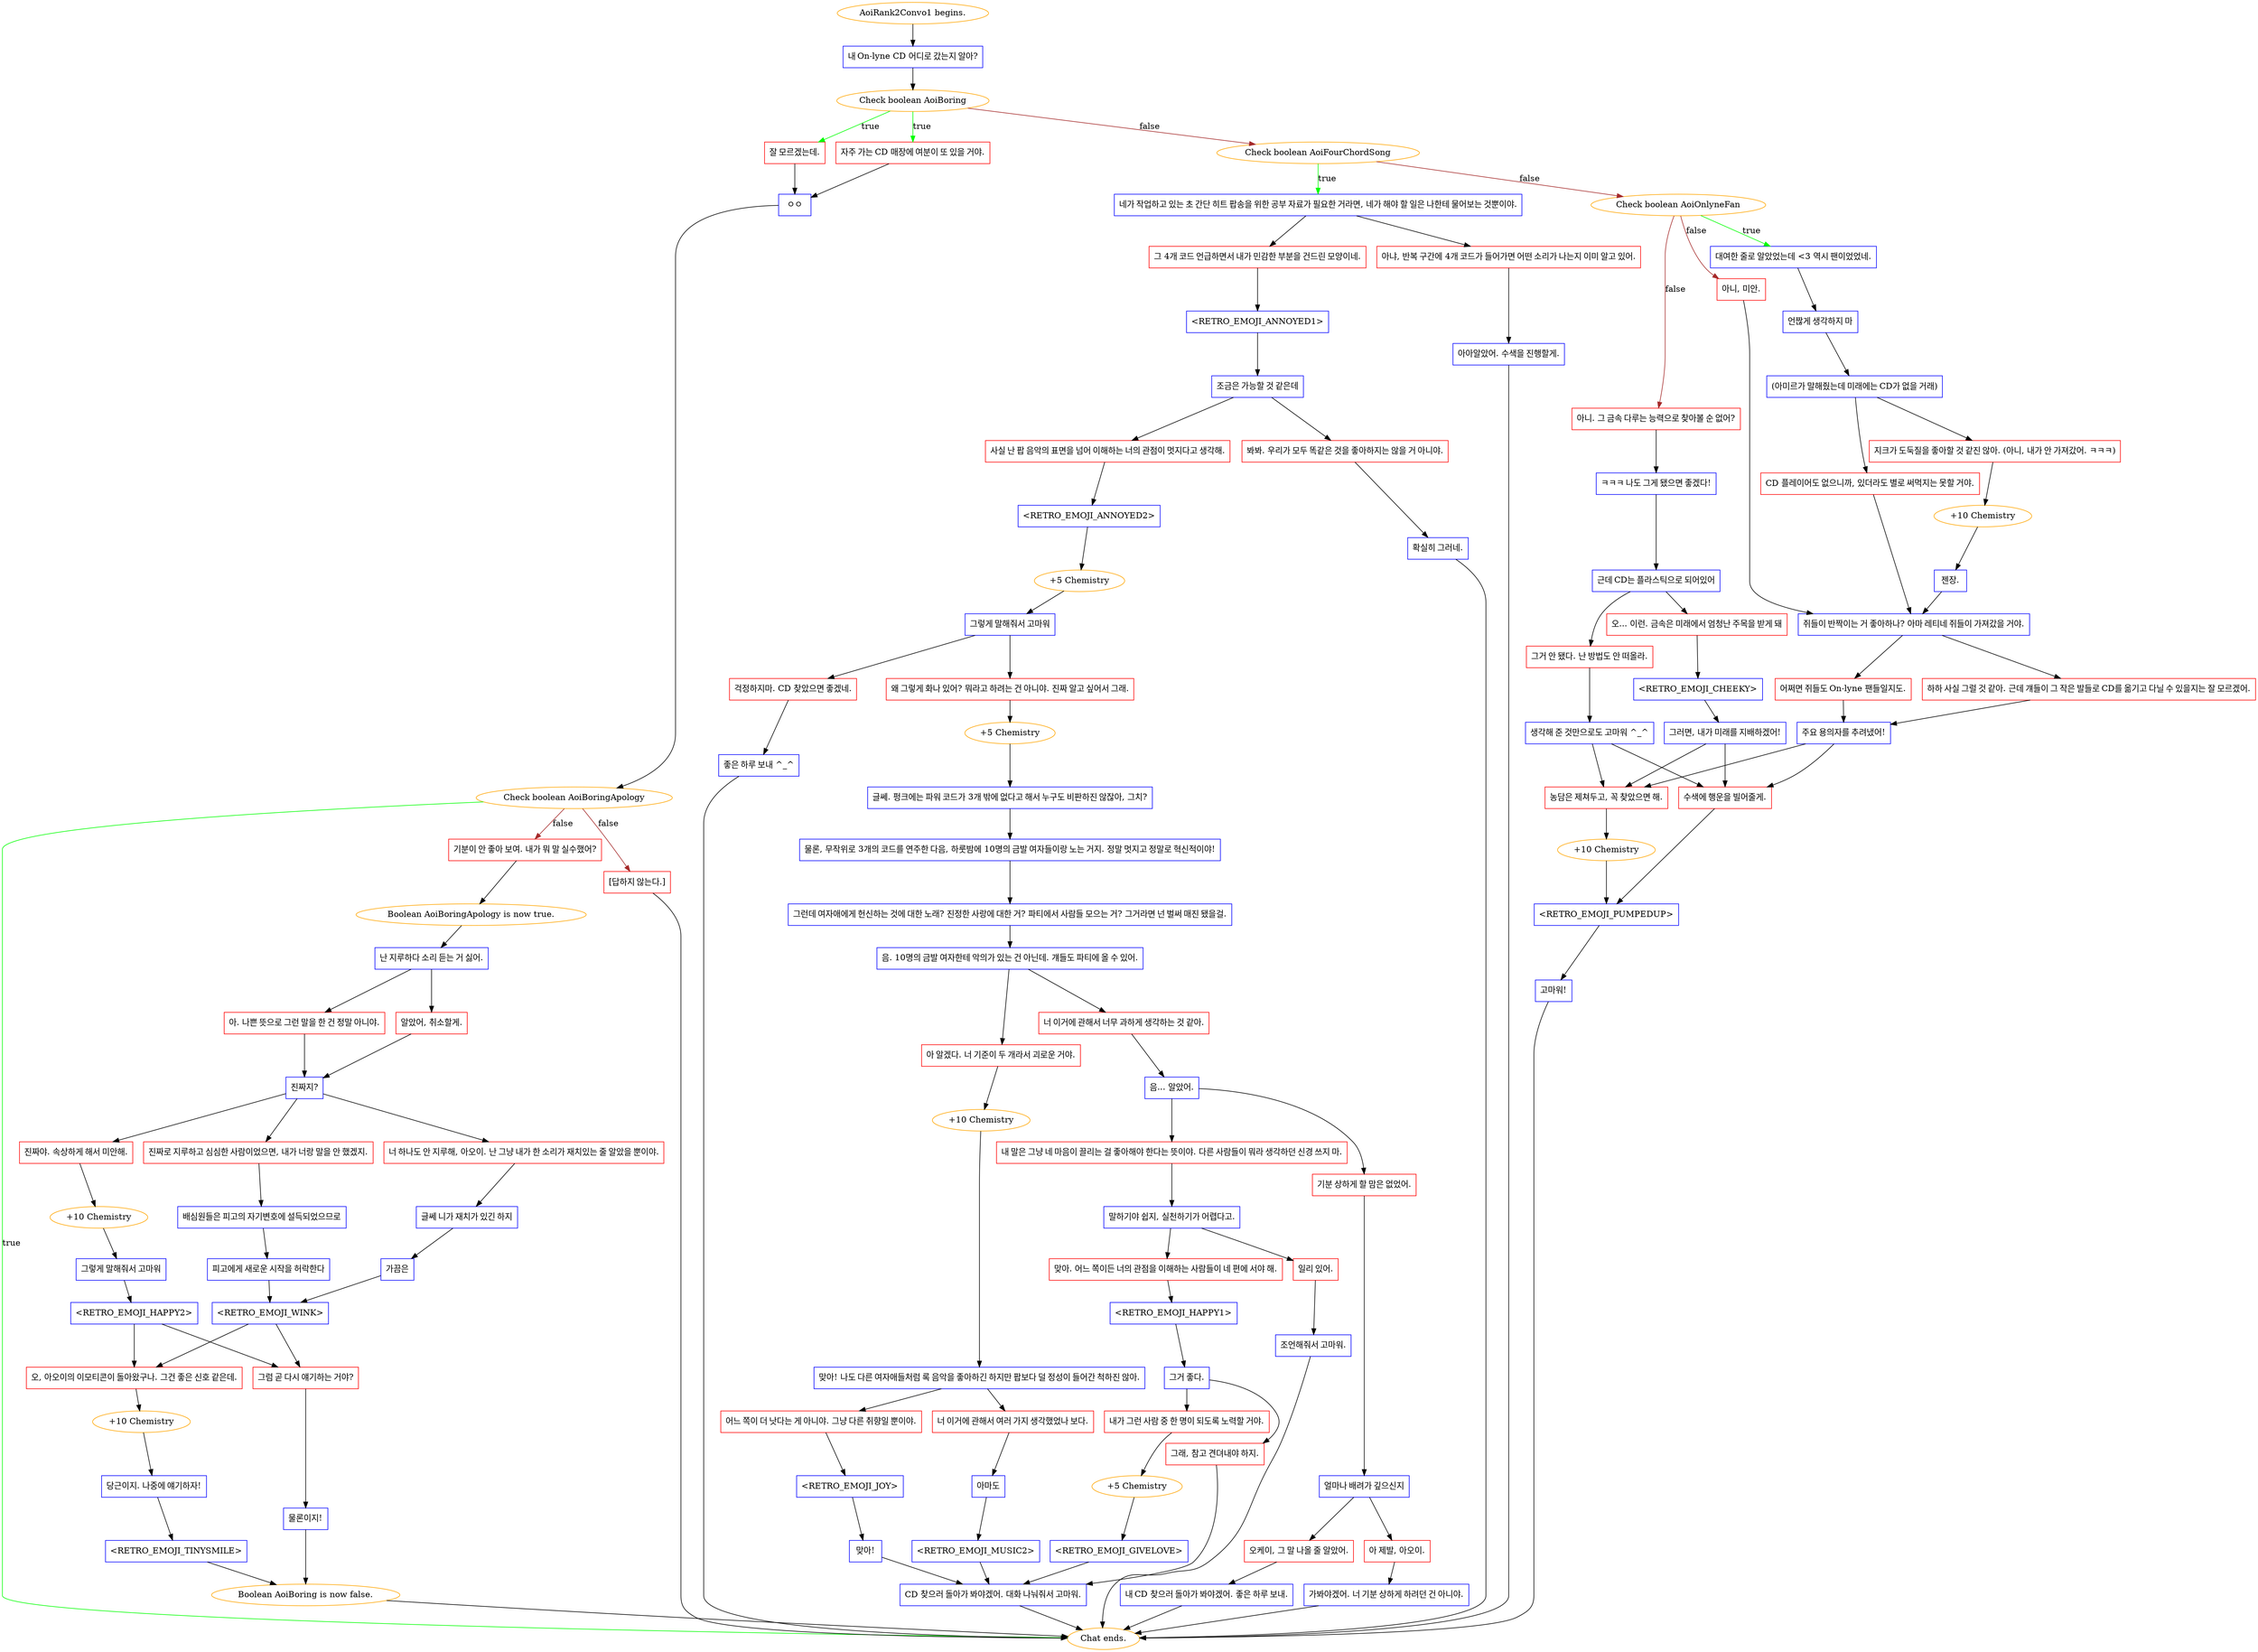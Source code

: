 digraph {
	"AoiRank2Convo1 begins." [color=orange];
		"AoiRank2Convo1 begins." -> j637730351;
	j637730351 [label="내 On-lyne CD 어디로 갔는지 알아?",shape=box,color=blue];
		j637730351 -> j645152137;
	j645152137 [label="Check boolean AoiBoring",color=orange];
		j645152137 -> j3994188982 [label=true,color=green];
		j645152137 -> j149537871 [label=true,color=green];
		j645152137 -> j1227379375 [label=false,color=brown];
	j3994188982 [label="잘 모르겠는데.",shape=box,color=red];
		j3994188982 -> j2068650678;
	j149537871 [label="자주 가는 CD 매장에 여분이 또 있을 거야.",shape=box,color=red];
		j149537871 -> j2068650678;
	j1227379375 [label="Check boolean AoiFourChordSong",color=orange];
		j1227379375 -> j1410370366 [label=true,color=green];
		j1227379375 -> j3702331683 [label=false,color=brown];
	j2068650678 [label="ㅇㅇ",shape=box,color=blue];
		j2068650678 -> j3271738332;
	j1410370366 [label="네가 작업하고 있는 초 간단 히트 팝송을 위한 공부 자료가 필요한 거라면, 네가 해야 할 일은 나한테 물어보는 것뿐이야.",shape=box,color=blue];
		j1410370366 -> j3881854349;
		j1410370366 -> j3580067174;
	j3702331683 [label="Check boolean AoiOnlyneFan",color=orange];
		j3702331683 -> j2035275440 [label=true,color=green];
		j3702331683 -> j420452652 [label=false,color=brown];
		j3702331683 -> j1170359845 [label=false,color=brown];
	j3271738332 [label="Check boolean AoiBoringApology",color=orange];
		j3271738332 -> "Chat ends." [label=true,color=green];
		j3271738332 -> j274278211 [label=false,color=brown];
		j3271738332 -> j283737197 [label=false,color=brown];
	j3881854349 [label="그 4개 코드 언급하면서 내가 민감한 부분을 건드린 모양이네.",shape=box,color=red];
		j3881854349 -> j1308901386;
	j3580067174 [label="아냐, 반복 구간에 4개 코드가 들어가면 어떤 소리가 나는지 이미 알고 있어.",shape=box,color=red];
		j3580067174 -> j1995721697;
	j2035275440 [label="대여한 줄로 알았었는데 <3 역시 팬이었었네.",shape=box,color=blue];
		j2035275440 -> j2916901218;
	j420452652 [label="아니, 미안.",shape=box,color=red];
		j420452652 -> j3695720714;
	j1170359845 [label="아니. 그 금속 다루는 능력으로 찾아볼 순 없어?",shape=box,color=red];
		j1170359845 -> j2794073721;
	"Chat ends." [color=orange];
	j274278211 [label="기분이 안 좋아 보여. 내가 뭐 말 실수했어?",shape=box,color=red];
		j274278211 -> j299081452;
	j283737197 [label="[답하지 않는다.]",shape=box,color=red];
		j283737197 -> "Chat ends.";
	j1308901386 [label="<RETRO_EMOJI_ANNOYED1>",shape=box,color=blue];
		j1308901386 -> j2963051542;
	j1995721697 [label="아아알았어. 수색을 진행할게.",shape=box,color=blue];
		j1995721697 -> "Chat ends.";
	j2916901218 [label="언짢게 생각하지 마",shape=box,color=blue];
		j2916901218 -> j1273763707;
	j3695720714 [label="쥐들이 반짝이는 거 좋아하나? 아마 레티네 쥐들이 가져갔을 거야.",shape=box,color=blue];
		j3695720714 -> j1842485607;
		j3695720714 -> j4177544599;
	j2794073721 [label="ㅋㅋㅋ 나도 그게 됐으면 좋겠다!",shape=box,color=blue];
		j2794073721 -> j824367335;
	j299081452 [label="Boolean AoiBoringApology is now true.",color=orange];
		j299081452 -> j1466649718;
	j2963051542 [label="조금은 가능할 것 같은데",shape=box,color=blue];
		j2963051542 -> j2709728061;
		j2963051542 -> j1787174283;
	j1273763707 [label="(아미르가 말해줬는데 미래에는 CD가 없을 거래)",shape=box,color=blue];
		j1273763707 -> j1018486921;
		j1273763707 -> j472454774;
	j1842485607 [label="어쩌면 쥐들도 On-lyne 팬들일지도.",shape=box,color=red];
		j1842485607 -> j3517307602;
	j4177544599 [label="하하 사실 그럴 것 같아. 근데 걔들이 그 작은 발들로 CD를 옮기고 다닐 수 있을지는 잘 모르겠어.",shape=box,color=red];
		j4177544599 -> j3517307602;
	j824367335 [label="근데 CD는 플라스틱으로 되어있어",shape=box,color=blue];
		j824367335 -> j3068827644;
		j824367335 -> j3385842104;
	j1466649718 [label="난 지루하다 소리 듣는 거 싫어.",shape=box,color=blue];
		j1466649718 -> j2071069745;
		j1466649718 -> j929237948;
	j2709728061 [label="사실 난 팝 음악의 표면을 넘어 이해하는 너의 관점이 멋지다고 생각해.",shape=box,color=red];
		j2709728061 -> j1002203544;
	j1787174283 [label="봐봐. 우리가 모두 똑같은 것을 좋아하지는 않을 거 아니야.",shape=box,color=red];
		j1787174283 -> j706992520;
	j1018486921 [label="지크가 도둑질을 좋아할 것 같진 않아. (아니, 내가 안 가져갔어. ㅋㅋㅋ)",shape=box,color=red];
		j1018486921 -> j3542391296;
	j472454774 [label="CD 플레이어도 없으니까, 있더라도 별로 써먹지는 못할 거야.",shape=box,color=red];
		j472454774 -> j3695720714;
	j3517307602 [label="주요 용의자를 추려냈어!",shape=box,color=blue];
		j3517307602 -> j3825229830;
		j3517307602 -> j1995758832;
	j3068827644 [label="오... 이런. 금속은 미래에서 엄청난 주목을 받게 돼",shape=box,color=red];
		j3068827644 -> j2710098521;
	j3385842104 [label="그거 안 됐다. 난 방법도 안 떠올라.",shape=box,color=red];
		j3385842104 -> j2828610756;
	j2071069745 [label="아. 나쁜 뜻으로 그런 말을 한 건 정말 아니야.",shape=box,color=red];
		j2071069745 -> j3480533473;
	j929237948 [label="알았어, 취소할게.",shape=box,color=red];
		j929237948 -> j3480533473;
	j1002203544 [label="<RETRO_EMOJI_ANNOYED2>",shape=box,color=blue];
		j1002203544 -> j644267532;
	j706992520 [label="확실히 그러네.",shape=box,color=blue];
		j706992520 -> "Chat ends.";
	j3542391296 [label="+10 Chemistry",color=orange];
		j3542391296 -> j563910709;
	j3825229830 [label="농담은 제쳐두고, 꼭 찾았으면 해.",shape=box,color=red];
		j3825229830 -> j3774029843;
	j1995758832 [label="수색에 행운을 빌어줄게.",shape=box,color=red];
		j1995758832 -> j485957387;
	j2710098521 [label="<RETRO_EMOJI_CHEEKY>",shape=box,color=blue];
		j2710098521 -> j1543407973;
	j2828610756 [label="생각해 준 것만으로도 고마워 ^_^",shape=box,color=blue];
		j2828610756 -> j3825229830;
		j2828610756 -> j1995758832;
	j3480533473 [label="진짜지?",shape=box,color=blue];
		j3480533473 -> j4009673825;
		j3480533473 -> j4146845551;
		j3480533473 -> j3222651556;
	j644267532 [label="+5 Chemistry",color=orange];
		j644267532 -> j3877083416;
	j563910709 [label="젠장.",shape=box,color=blue];
		j563910709 -> j3695720714;
	j3774029843 [label="+10 Chemistry",color=orange];
		j3774029843 -> j485957387;
	j485957387 [label="<RETRO_EMOJI_PUMPEDUP>",shape=box,color=blue];
		j485957387 -> j119799336;
	j1543407973 [label="그러면, 내가 미래를 지배하겠어!",shape=box,color=blue];
		j1543407973 -> j3825229830;
		j1543407973 -> j1995758832;
	j4009673825 [label="진짜야. 속상하게 해서 미안해.",shape=box,color=red];
		j4009673825 -> j1942734740;
	j4146845551 [label="너 하나도 안 지루해, 아오이. 난 그냥 내가 한 소리가 재치있는 줄 알았을 뿐이야.",shape=box,color=red];
		j4146845551 -> j2386510721;
	j3222651556 [label="진짜로 지루하고 심심한 사람이었으면, 내가 너랑 말을 안 했겠지.",shape=box,color=red];
		j3222651556 -> j3156088344;
	j3877083416 [label="그렇게 말해줘서 고마워",shape=box,color=blue];
		j3877083416 -> j369260145;
		j3877083416 -> j2698586843;
	j119799336 [label="고마워!",shape=box,color=blue];
		j119799336 -> "Chat ends.";
	j1942734740 [label="+10 Chemistry",color=orange];
		j1942734740 -> j916828750;
	j2386510721 [label="글쎄 니가 재치가 있긴 하지",shape=box,color=blue];
		j2386510721 -> j2800771295;
	j3156088344 [label="배심원들은 피고의 자기변호에 설득되었으므로",shape=box,color=blue];
		j3156088344 -> j4017913143;
	j369260145 [label="왜 그렇게 화나 있어? 뭐라고 하려는 건 아니야. 진짜 알고 싶어서 그래.",shape=box,color=red];
		j369260145 -> j3345175738;
	j2698586843 [label="걱정하지마. CD 찾았으면 좋겠네.",shape=box,color=red];
		j2698586843 -> j46143335;
	j916828750 [label="그렇게 말해줘서 고마워",shape=box,color=blue];
		j916828750 -> j2757887073;
	j2800771295 [label="가끔은",shape=box,color=blue];
		j2800771295 -> j1922140397;
	j4017913143 [label="피고에게 새로운 시작을 허락한다",shape=box,color=blue];
		j4017913143 -> j1922140397;
	j3345175738 [label="+5 Chemistry",color=orange];
		j3345175738 -> j3333690376;
	j46143335 [label="좋은 하루 보내 ^_^",shape=box,color=blue];
		j46143335 -> "Chat ends.";
	j2757887073 [label="<RETRO_EMOJI_HAPPY2>",shape=box,color=blue];
		j2757887073 -> j2592453494;
		j2757887073 -> j3313564298;
	j1922140397 [label="<RETRO_EMOJI_WINK>",shape=box,color=blue];
		j1922140397 -> j2592453494;
		j1922140397 -> j3313564298;
	j3333690376 [label="글쎄. 펑크에는 파워 코드가 3개 밖에 없다고 해서 누구도 비판하진 않잖아, 그치?",shape=box,color=blue];
		j3333690376 -> j1987129056;
	j2592453494 [label="그럼 곧 다시 얘기하는 거야?",shape=box,color=red];
		j2592453494 -> j2805837454;
	j3313564298 [label="오, 아오이의 이모티콘이 돌아왔구나. 그건 좋은 신호 같은데.",shape=box,color=red];
		j3313564298 -> j3167383000;
	j1987129056 [label="물론, 무작위로 3개의 코드를 연주한 다음, 하룻밤에 10명의 금발 여자들이랑 노는 거지. 정말 멋지고 정말로 혁신적이야!",shape=box,color=blue];
		j1987129056 -> j3351794394;
	j2805837454 [label="물론이지!",shape=box,color=blue];
		j2805837454 -> j2581611291;
	j3167383000 [label="+10 Chemistry",color=orange];
		j3167383000 -> j3635592333;
	j3351794394 [label="그런데 여자애에게 헌신하는 것에 대한 노래? 진정한 사랑에 대한 거? 파티에서 사람들 모으는 거? 그거라면 넌 벌써 매진 됐을걸.",shape=box,color=blue];
		j3351794394 -> j2756733543;
	j2581611291 [label="Boolean AoiBoring is now false.",color=orange];
		j2581611291 -> "Chat ends.";
	j3635592333 [label="당근이지. 나중에 얘기하자!",shape=box,color=blue];
		j3635592333 -> j153386734;
	j2756733543 [label="음. 10명의 금발 여자한테 악의가 있는 건 아닌데. 걔들도 파티에 올 수 있어.",shape=box,color=blue];
		j2756733543 -> j815040116;
		j2756733543 -> j564349846;
	j153386734 [label="<RETRO_EMOJI_TINYSMILE>",shape=box,color=blue];
		j153386734 -> j2581611291;
	j815040116 [label="아 알겠다. 너 기준이 두 개라서 괴로운 거야.",shape=box,color=red];
		j815040116 -> j2282376437;
	j564349846 [label="너 이거에 관해서 너무 과하게 생각하는 것 같아.",shape=box,color=red];
		j564349846 -> j1121270032;
	j2282376437 [label="+10 Chemistry",color=orange];
		j2282376437 -> j2041902431;
	j1121270032 [label="음... 알았어.",shape=box,color=blue];
		j1121270032 -> j556797071;
		j1121270032 -> j2283406221;
	j2041902431 [label="맞아! 나도 다른 여자애들처럼 록 음악을 좋아하긴 하지만 팝보다 덜 정성이 들어간 척하진 않아.",shape=box,color=blue];
		j2041902431 -> j2050179928;
		j2041902431 -> j3071680923;
	j556797071 [label="내 말은 그냥 네 마음이 끌리는 걸 좋아해야 한다는 뜻이야. 다른 사람들이 뭐라 생각하던 신경 쓰지 마.",shape=box,color=red];
		j556797071 -> j570823974;
	j2283406221 [label="기분 상하게 할 맘은 없었어.",shape=box,color=red];
		j2283406221 -> j583494866;
	j2050179928 [label="어느 쪽이 더 낫다는 게 아니야. 그냥 다른 취향일 뿐이야.",shape=box,color=red];
		j2050179928 -> j3936931505;
	j3071680923 [label="너 이거에 관해서 여러 가지 생각했었나 보다.",shape=box,color=red];
		j3071680923 -> j660896192;
	j570823974 [label="말하기야 쉽지, 실천하기가 어렵다고.",shape=box,color=blue];
		j570823974 -> j405849369;
		j570823974 -> j4216460656;
	j583494866 [label="얼마나 배려가 깊으신지",shape=box,color=blue];
		j583494866 -> j1297336810;
		j583494866 -> j3195497717;
	j3936931505 [label="<RETRO_EMOJI_JOY>",shape=box,color=blue];
		j3936931505 -> j2422214205;
	j660896192 [label="아마도",shape=box,color=blue];
		j660896192 -> j1803784529;
	j405849369 [label="일리 있어.",shape=box,color=red];
		j405849369 -> j1915320585;
	j4216460656 [label="맞아. 어느 쪽이든 너의 관점을 이해하는 사람들이 네 편에 서야 해.",shape=box,color=red];
		j4216460656 -> j564457082;
	j1297336810 [label="오케이, 그 말 나올 줄 알았어.",shape=box,color=red];
		j1297336810 -> j2072244437;
	j3195497717 [label="아 제발, 아오이.",shape=box,color=red];
		j3195497717 -> j2866197017;
	j2422214205 [label="맞아!",shape=box,color=blue];
		j2422214205 -> j1403710031;
	j1803784529 [label="<RETRO_EMOJI_MUSIC2>",shape=box,color=blue];
		j1803784529 -> j1403710031;
	j1915320585 [label="조언해줘서 고마워.",shape=box,color=blue];
		j1915320585 -> "Chat ends.";
	j564457082 [label="<RETRO_EMOJI_HAPPY1>",shape=box,color=blue];
		j564457082 -> j273185504;
	j2072244437 [label="내 CD 찾으러 돌아가 봐야겠어. 좋은 하루 보내.",shape=box,color=blue];
		j2072244437 -> "Chat ends.";
	j2866197017 [label="가봐야겠어. 너 기분 상하게 하려던 건 아니야.",shape=box,color=blue];
		j2866197017 -> "Chat ends.";
	j1403710031 [label="CD 찾으러 돌아가 봐야겠어. 대화 나눠줘서 고마워.",shape=box,color=blue];
		j1403710031 -> "Chat ends.";
	j273185504 [label="그거 좋다.",shape=box,color=blue];
		j273185504 -> j3508678828;
		j273185504 -> j2833238090;
	j3508678828 [label="내가 그런 사람 중 한 명이 되도록 노력할 거야.",shape=box,color=red];
		j3508678828 -> j1186724941;
	j2833238090 [label="그래, 참고 견뎌내야 하지.",shape=box,color=red];
		j2833238090 -> j1403710031;
	j1186724941 [label="+5 Chemistry",color=orange];
		j1186724941 -> j3597795951;
	j3597795951 [label="<RETRO_EMOJI_GIVELOVE>",shape=box,color=blue];
		j3597795951 -> j1403710031;
}